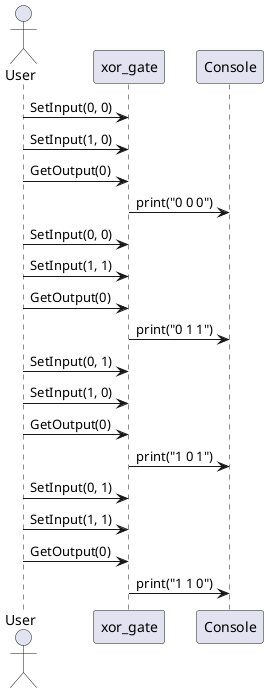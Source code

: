 @startuml

actor User

participant "xor_gate" as XOR
participant "Console" as Console

User -> XOR : SetInput(0, 0)
User -> XOR : SetInput(1, 0)
User -> XOR : GetOutput(0)
XOR -> Console : print("0 0 0")

User -> XOR : SetInput(0, 0)
User -> XOR : SetInput(1, 1)
User -> XOR : GetOutput(0)
XOR -> Console : print("0 1 1")

User -> XOR : SetInput(0, 1)
User -> XOR : SetInput(1, 0)
User -> XOR : GetOutput(0)
XOR -> Console : print("1 0 1")

User -> XOR : SetInput(0, 1)
User -> XOR : SetInput(1, 1)
User -> XOR : GetOutput(0)
XOR -> Console : print("1 1 0")

@enduml